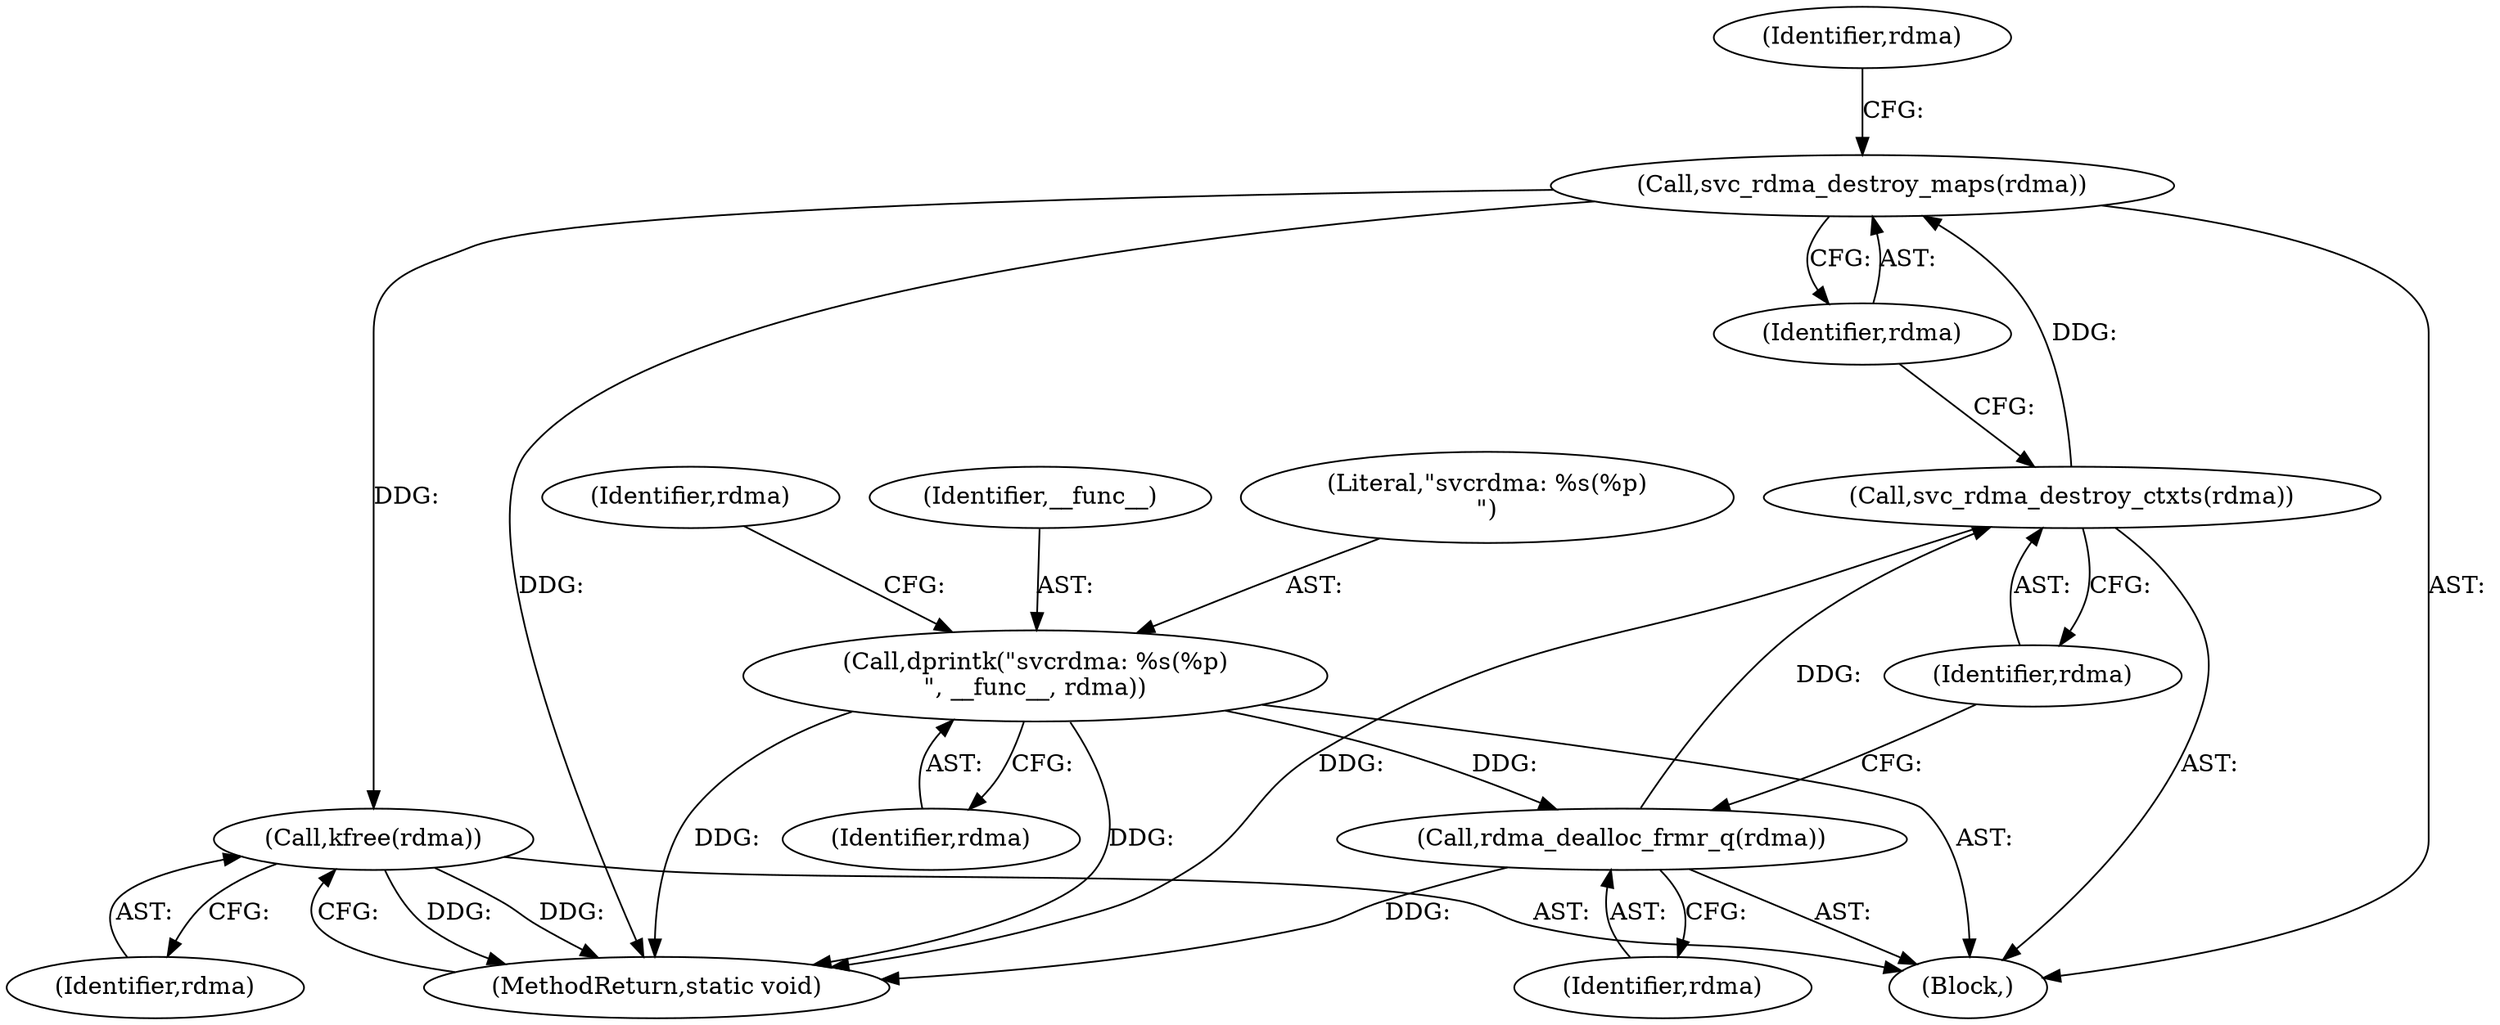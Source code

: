 digraph "0_linux_c70422f760c120480fee4de6c38804c72aa26bc1_41@API" {
"1000275" [label="(Call,kfree(rdma))"];
"1000213" [label="(Call,svc_rdma_destroy_maps(rdma))"];
"1000211" [label="(Call,svc_rdma_destroy_ctxts(rdma))"];
"1000209" [label="(Call,rdma_dealloc_frmr_q(rdma))"];
"1000117" [label="(Call,dprintk(\"svcrdma: %s(%p)\n\", __func__, rdma))"];
"1000211" [label="(Call,svc_rdma_destroy_ctxts(rdma))"];
"1000124" [label="(Identifier,rdma)"];
"1000277" [label="(MethodReturn,static void)"];
"1000109" [label="(Block,)"];
"1000213" [label="(Call,svc_rdma_destroy_maps(rdma))"];
"1000276" [label="(Identifier,rdma)"];
"1000218" [label="(Identifier,rdma)"];
"1000210" [label="(Identifier,rdma)"];
"1000209" [label="(Call,rdma_dealloc_frmr_q(rdma))"];
"1000117" [label="(Call,dprintk(\"svcrdma: %s(%p)\n\", __func__, rdma))"];
"1000120" [label="(Identifier,rdma)"];
"1000119" [label="(Identifier,__func__)"];
"1000118" [label="(Literal,\"svcrdma: %s(%p)\n\")"];
"1000275" [label="(Call,kfree(rdma))"];
"1000214" [label="(Identifier,rdma)"];
"1000212" [label="(Identifier,rdma)"];
"1000275" -> "1000109"  [label="AST: "];
"1000275" -> "1000276"  [label="CFG: "];
"1000276" -> "1000275"  [label="AST: "];
"1000277" -> "1000275"  [label="CFG: "];
"1000275" -> "1000277"  [label="DDG: "];
"1000275" -> "1000277"  [label="DDG: "];
"1000213" -> "1000275"  [label="DDG: "];
"1000213" -> "1000109"  [label="AST: "];
"1000213" -> "1000214"  [label="CFG: "];
"1000214" -> "1000213"  [label="AST: "];
"1000218" -> "1000213"  [label="CFG: "];
"1000213" -> "1000277"  [label="DDG: "];
"1000211" -> "1000213"  [label="DDG: "];
"1000211" -> "1000109"  [label="AST: "];
"1000211" -> "1000212"  [label="CFG: "];
"1000212" -> "1000211"  [label="AST: "];
"1000214" -> "1000211"  [label="CFG: "];
"1000211" -> "1000277"  [label="DDG: "];
"1000209" -> "1000211"  [label="DDG: "];
"1000209" -> "1000109"  [label="AST: "];
"1000209" -> "1000210"  [label="CFG: "];
"1000210" -> "1000209"  [label="AST: "];
"1000212" -> "1000209"  [label="CFG: "];
"1000209" -> "1000277"  [label="DDG: "];
"1000117" -> "1000209"  [label="DDG: "];
"1000117" -> "1000109"  [label="AST: "];
"1000117" -> "1000120"  [label="CFG: "];
"1000118" -> "1000117"  [label="AST: "];
"1000119" -> "1000117"  [label="AST: "];
"1000120" -> "1000117"  [label="AST: "];
"1000124" -> "1000117"  [label="CFG: "];
"1000117" -> "1000277"  [label="DDG: "];
"1000117" -> "1000277"  [label="DDG: "];
}
